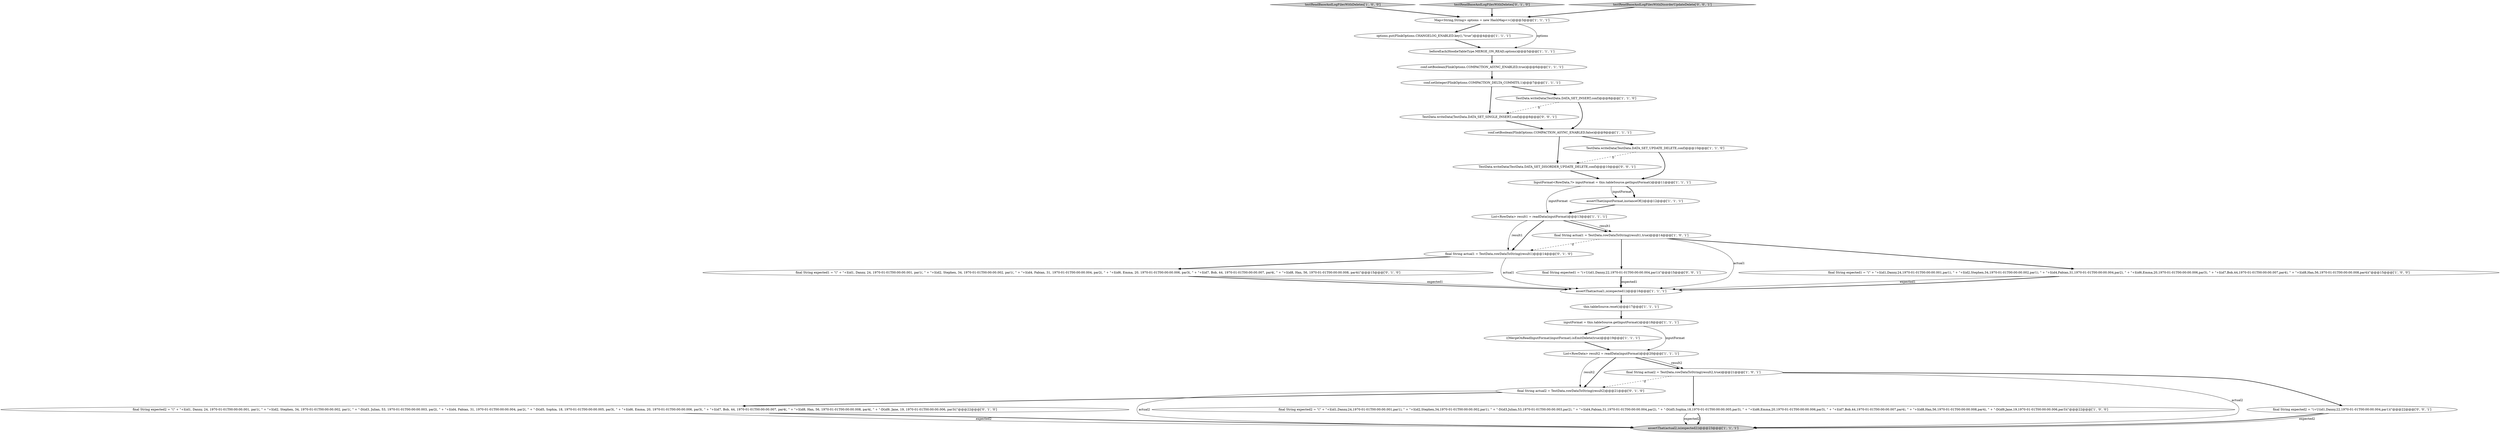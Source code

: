 digraph {
4 [style = filled, label = "((MergeOnReadInputFormat)inputFormat).isEmitDelete(true)@@@19@@@['1', '1', '1']", fillcolor = white, shape = ellipse image = "AAA0AAABBB1BBB"];
14 [style = filled, label = "List<RowData> result1 = readData(inputFormat)@@@13@@@['1', '1', '1']", fillcolor = white, shape = ellipse image = "AAA0AAABBB1BBB"];
27 [style = filled, label = "TestData.writeData(TestData.DATA_SET_DISORDER_UPDATE_DELETE,conf)@@@10@@@['0', '0', '1']", fillcolor = white, shape = ellipse image = "AAA0AAABBB3BBB"];
0 [style = filled, label = "conf.setBoolean(FlinkOptions.COMPACTION_ASYNC_ENABLED,true)@@@6@@@['1', '1', '1']", fillcolor = white, shape = ellipse image = "AAA0AAABBB1BBB"];
31 [style = filled, label = "TestData.writeData(TestData.DATA_SET_SINGLE_INSERT,conf)@@@8@@@['0', '0', '1']", fillcolor = white, shape = ellipse image = "AAA0AAABBB3BBB"];
21 [style = filled, label = "TestData.writeData(TestData.DATA_SET_INSERT,conf)@@@8@@@['1', '1', '0']", fillcolor = white, shape = ellipse image = "AAA0AAABBB1BBB"];
10 [style = filled, label = "assertThat(inputFormat,instanceOf())@@@12@@@['1', '1', '1']", fillcolor = white, shape = ellipse image = "AAA0AAABBB1BBB"];
19 [style = filled, label = "conf.setInteger(FlinkOptions.COMPACTION_DELTA_COMMITS,1)@@@7@@@['1', '1', '1']", fillcolor = white, shape = ellipse image = "AAA0AAABBB1BBB"];
5 [style = filled, label = "InputFormat<RowData,?> inputFormat = this.tableSource.getInputFormat()@@@11@@@['1', '1', '1']", fillcolor = white, shape = ellipse image = "AAA0AAABBB1BBB"];
11 [style = filled, label = "inputFormat = this.tableSource.getInputFormat()@@@18@@@['1', '1', '1']", fillcolor = white, shape = ellipse image = "AAA0AAABBB1BBB"];
15 [style = filled, label = "final String expected2 = \"(\" + \"+I(id1,Danny,24,1970-01-01T00:00:00.001,par1), \" + \"+I(id2,Stephen,34,1970-01-01T00:00:00.002,par1), \" + \"-D(id3,Julian,53,1970-01-01T00:00:00.003,par2), \" + \"+I(id4,Fabian,31,1970-01-01T00:00:00.004,par2), \" + \"-D(id5,Sophia,18,1970-01-01T00:00:00.005,par3), \" + \"+I(id6,Emma,20,1970-01-01T00:00:00.006,par3), \" + \"+I(id7,Bob,44,1970-01-01T00:00:00.007,par4), \" + \"+I(id8,Han,56,1970-01-01T00:00:00.008,par4), \" + \"-D(id9,Jane,19,1970-01-01T00:00:00.006,par3)(\"@@@22@@@['1', '0', '0']", fillcolor = white, shape = ellipse image = "AAA0AAABBB1BBB"];
25 [style = filled, label = "final String actual1 = TestData.rowDataToString(result1)@@@14@@@['0', '1', '0']", fillcolor = white, shape = ellipse image = "AAA1AAABBB2BBB"];
1 [style = filled, label = "options.put(FlinkOptions.CHANGELOG_ENABLED.key(),\"true\")@@@4@@@['1', '1', '1']", fillcolor = white, shape = ellipse image = "AAA0AAABBB1BBB"];
6 [style = filled, label = "this.tableSource.reset()@@@17@@@['1', '1', '1']", fillcolor = white, shape = ellipse image = "AAA0AAABBB1BBB"];
7 [style = filled, label = "testReadBaseAndLogFilesWithDeletes['1', '0', '0']", fillcolor = lightgray, shape = diamond image = "AAA0AAABBB1BBB"];
18 [style = filled, label = "Map<String,String> options = new HashMap<>()@@@3@@@['1', '1', '1']", fillcolor = white, shape = ellipse image = "AAA0AAABBB1BBB"];
23 [style = filled, label = "final String expected2 = \"(\" + \"+I(id1, Danny, 24, 1970-01-01T00:00:00.001, par1(, \" + \"+I(id2, Stephen, 34, 1970-01-01T00:00:00.002, par1(, \" + \"-D(id3, Julian, 53, 1970-01-01T00:00:00.003, par2(, \" + \"+I(id4, Fabian, 31, 1970-01-01T00:00:00.004, par2(, \" + \"-D(id5, Sophia, 18, 1970-01-01T00:00:00.005, par3(, \" + \"+I(id6, Emma, 20, 1970-01-01T00:00:00.006, par3(, \" + \"+I(id7, Bob, 44, 1970-01-01T00:00:00.007, par4(, \" + \"+I(id8, Han, 56, 1970-01-01T00:00:00.008, par4(, \" + \"-D(id9, Jane, 19, 1970-01-01T00:00:00.006, par3((\"@@@22@@@['0', '1', '0']", fillcolor = white, shape = ellipse image = "AAA0AAABBB2BBB"];
22 [style = filled, label = "final String actual2 = TestData.rowDataToString(result2)@@@21@@@['0', '1', '0']", fillcolor = white, shape = ellipse image = "AAA1AAABBB2BBB"];
3 [style = filled, label = "conf.setBoolean(FlinkOptions.COMPACTION_ASYNC_ENABLED,false)@@@9@@@['1', '1', '1']", fillcolor = white, shape = ellipse image = "AAA0AAABBB1BBB"];
12 [style = filled, label = "List<RowData> result2 = readData(inputFormat)@@@20@@@['1', '1', '1']", fillcolor = white, shape = ellipse image = "AAA0AAABBB1BBB"];
24 [style = filled, label = "final String expected1 = \"(\" + \"+I(id1, Danny, 24, 1970-01-01T00:00:00.001, par1(, \" + \"+I(id2, Stephen, 34, 1970-01-01T00:00:00.002, par1(, \" + \"+I(id4, Fabian, 31, 1970-01-01T00:00:00.004, par2(, \" + \"+I(id6, Emma, 20, 1970-01-01T00:00:00.006, par3(, \" + \"+I(id7, Bob, 44, 1970-01-01T00:00:00.007, par4(, \" + \"+I(id8, Han, 56, 1970-01-01T00:00:00.008, par4((\"@@@15@@@['0', '1', '0']", fillcolor = white, shape = ellipse image = "AAA0AAABBB2BBB"];
26 [style = filled, label = "testReadBaseAndLogFilesWithDeletes['0', '1', '0']", fillcolor = lightgray, shape = diamond image = "AAA0AAABBB2BBB"];
30 [style = filled, label = "final String expected1 = \"(+U(id1,Danny,22,1970-01-01T00:00:00.004,par1)(\"@@@15@@@['0', '0', '1']", fillcolor = white, shape = ellipse image = "AAA0AAABBB3BBB"];
13 [style = filled, label = "assertThat(actual2,is(expected2))@@@23@@@['1', '1', '1']", fillcolor = lightgray, shape = ellipse image = "AAA0AAABBB1BBB"];
28 [style = filled, label = "final String expected2 = \"(+U(id1,Danny,22,1970-01-01T00:00:00.004,par1)(\"@@@22@@@['0', '0', '1']", fillcolor = white, shape = ellipse image = "AAA0AAABBB3BBB"];
9 [style = filled, label = "final String actual2 = TestData.rowDataToString(result2,true)@@@21@@@['1', '0', '1']", fillcolor = white, shape = ellipse image = "AAA0AAABBB1BBB"];
16 [style = filled, label = "final String actual1 = TestData.rowDataToString(result1,true)@@@14@@@['1', '0', '1']", fillcolor = white, shape = ellipse image = "AAA0AAABBB1BBB"];
29 [style = filled, label = "testReadBaseAndLogFilesWithDisorderUpdateDelete['0', '0', '1']", fillcolor = lightgray, shape = diamond image = "AAA0AAABBB3BBB"];
17 [style = filled, label = "TestData.writeData(TestData.DATA_SET_UPDATE_DELETE,conf)@@@10@@@['1', '1', '0']", fillcolor = white, shape = ellipse image = "AAA0AAABBB1BBB"];
20 [style = filled, label = "assertThat(actual1,is(expected1))@@@16@@@['1', '1', '1']", fillcolor = white, shape = ellipse image = "AAA0AAABBB1BBB"];
8 [style = filled, label = "final String expected1 = \"(\" + \"+I(id1,Danny,24,1970-01-01T00:00:00.001,par1), \" + \"+I(id2,Stephen,34,1970-01-01T00:00:00.002,par1), \" + \"+I(id4,Fabian,31,1970-01-01T00:00:00.004,par2), \" + \"+I(id6,Emma,20,1970-01-01T00:00:00.006,par3), \" + \"+I(id7,Bob,44,1970-01-01T00:00:00.007,par4), \" + \"+I(id8,Han,56,1970-01-01T00:00:00.008,par4)(\"@@@15@@@['1', '0', '0']", fillcolor = white, shape = ellipse image = "AAA0AAABBB1BBB"];
2 [style = filled, label = "beforeEach(HoodieTableType.MERGE_ON_READ,options)@@@5@@@['1', '1', '1']", fillcolor = white, shape = ellipse image = "AAA0AAABBB1BBB"];
28->13 [style = bold, label=""];
21->3 [style = bold, label=""];
11->4 [style = bold, label=""];
26->18 [style = bold, label=""];
18->2 [style = solid, label="options"];
16->25 [style = dashed, label="0"];
5->14 [style = solid, label="inputFormat"];
14->16 [style = bold, label=""];
20->6 [style = bold, label=""];
12->22 [style = solid, label="result2"];
24->20 [style = bold, label=""];
11->12 [style = solid, label="inputFormat"];
7->18 [style = bold, label=""];
25->24 [style = bold, label=""];
6->11 [style = bold, label=""];
9->13 [style = solid, label="actual2"];
23->13 [style = solid, label="expected2"];
16->8 [style = bold, label=""];
9->15 [style = bold, label=""];
0->19 [style = bold, label=""];
5->10 [style = solid, label="inputFormat"];
24->20 [style = solid, label="expected1"];
5->10 [style = bold, label=""];
3->27 [style = bold, label=""];
15->13 [style = solid, label="expected2"];
22->13 [style = solid, label="actual2"];
12->22 [style = bold, label=""];
14->16 [style = solid, label="result1"];
12->9 [style = bold, label=""];
19->21 [style = bold, label=""];
3->17 [style = bold, label=""];
23->13 [style = bold, label=""];
30->20 [style = bold, label=""];
28->13 [style = solid, label="expected2"];
8->20 [style = solid, label="expected1"];
14->25 [style = solid, label="result1"];
30->20 [style = solid, label="expected1"];
27->5 [style = bold, label=""];
15->13 [style = bold, label=""];
4->12 [style = bold, label=""];
31->3 [style = bold, label=""];
14->25 [style = bold, label=""];
18->1 [style = bold, label=""];
2->0 [style = bold, label=""];
9->28 [style = bold, label=""];
16->30 [style = bold, label=""];
22->23 [style = bold, label=""];
19->31 [style = bold, label=""];
25->20 [style = solid, label="actual1"];
29->18 [style = bold, label=""];
1->2 [style = bold, label=""];
17->5 [style = bold, label=""];
10->14 [style = bold, label=""];
8->20 [style = bold, label=""];
16->20 [style = solid, label="actual1"];
9->22 [style = dashed, label="0"];
12->9 [style = solid, label="result2"];
21->31 [style = dashed, label="0"];
17->27 [style = dashed, label="0"];
}
